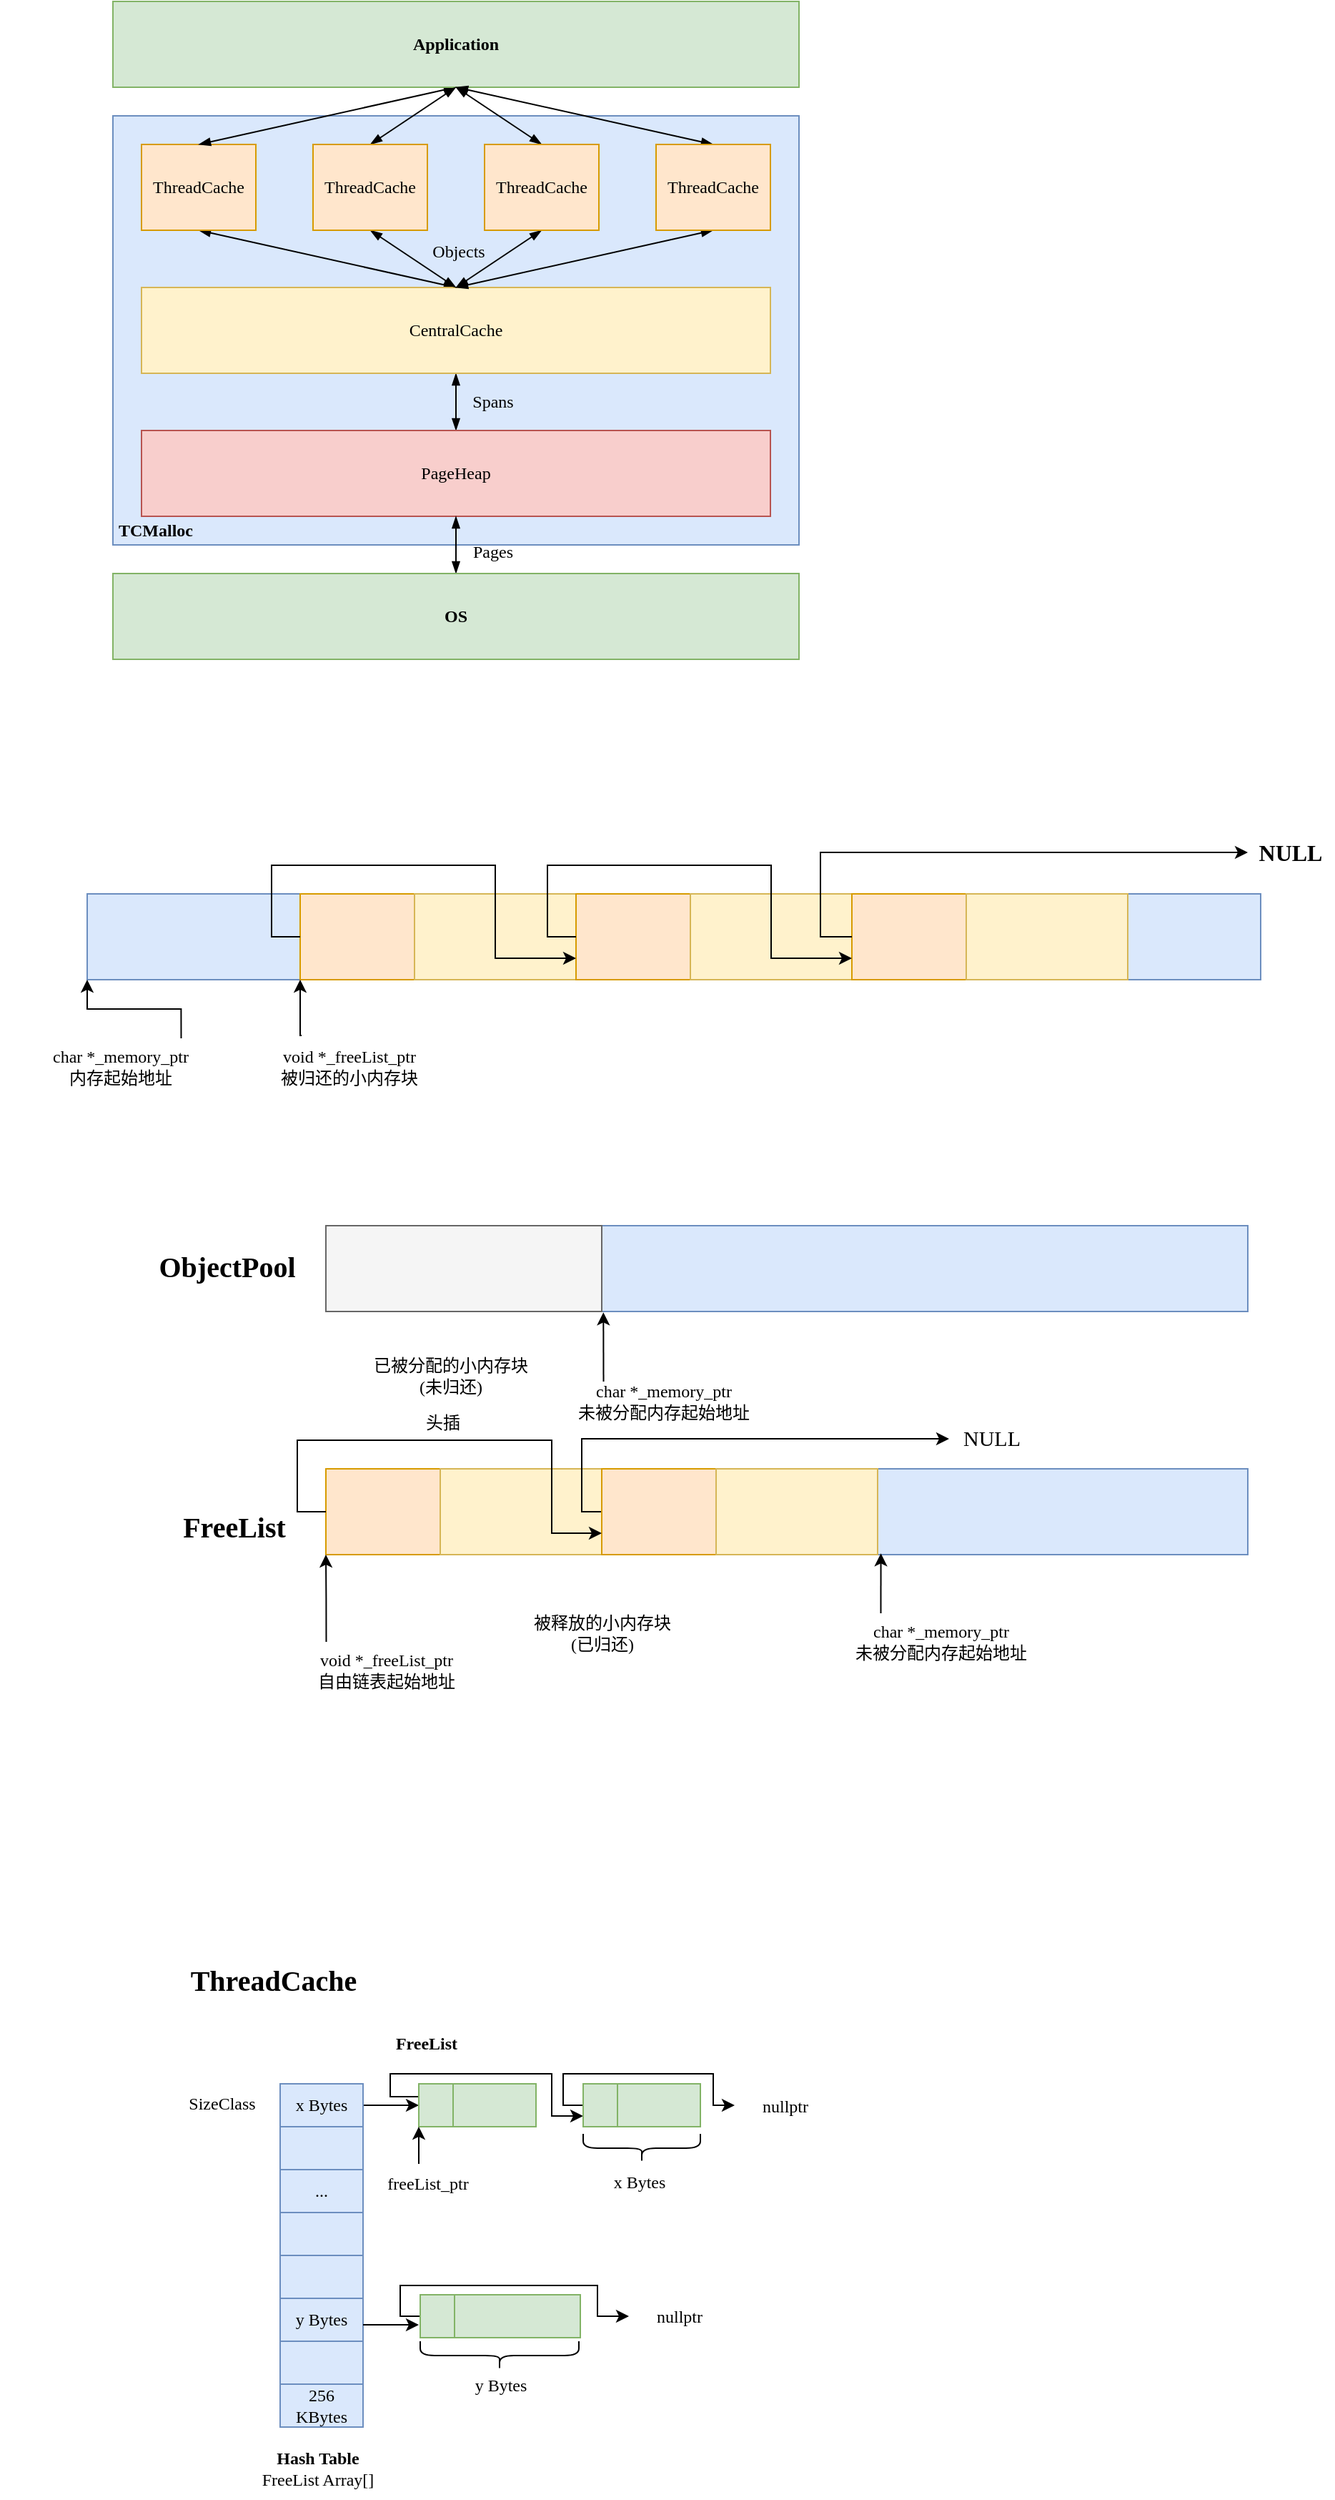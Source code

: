 <mxfile version="23.1.8" type="github" pages="2">
  <diagram name="第 1 页" id="vCILg_Ki7q9bG5vbGijk">
    <mxGraphModel dx="740" dy="376" grid="0" gridSize="10" guides="1" tooltips="1" connect="1" arrows="1" fold="1" page="1" pageScale="1" pageWidth="1654" pageHeight="2336" math="0" shadow="0">
      <root>
        <mxCell id="0" />
        <mxCell id="1" parent="0" />
        <mxCell id="2ix9AT3Dd3sCo8_-2dsp-60" value="" style="rounded=0;whiteSpace=wrap;html=1;fontFamily=Lucida Console;fillColor=#dae8fc;strokeColor=#6c8ebf;" vertex="1" parent="1">
          <mxGeometry x="102" y="724" width="821" height="60" as="geometry" />
        </mxCell>
        <mxCell id="2ix9AT3Dd3sCo8_-2dsp-11" value="" style="rounded=0;whiteSpace=wrap;html=1;fontFamily=Lucida Console;fillColor=#dae8fc;strokeColor=#6c8ebf;" vertex="1" parent="1">
          <mxGeometry x="120" y="180" width="480" height="300" as="geometry" />
        </mxCell>
        <mxCell id="2ix9AT3Dd3sCo8_-2dsp-18" style="rounded=0;orthogonalLoop=1;jettySize=auto;html=1;exitX=0.5;exitY=1;exitDx=0;exitDy=0;entryX=0.5;entryY=0;entryDx=0;entryDy=0;startArrow=blockThin;startFill=1;endArrow=blockThin;endFill=1;" edge="1" parent="1" source="2ix9AT3Dd3sCo8_-2dsp-1" target="2ix9AT3Dd3sCo8_-2dsp-7">
          <mxGeometry relative="1" as="geometry">
            <mxPoint x="240" y="300" as="targetPoint" />
          </mxGeometry>
        </mxCell>
        <mxCell id="2ix9AT3Dd3sCo8_-2dsp-1" value="&lt;font&gt;ThreadCache&lt;/font&gt;" style="rounded=0;whiteSpace=wrap;html=1;fontFamily=Lucida Console;fillColor=#ffe6cc;strokeColor=#d79b00;" vertex="1" parent="1">
          <mxGeometry x="140" y="200" width="80" height="60" as="geometry" />
        </mxCell>
        <mxCell id="2ix9AT3Dd3sCo8_-2dsp-17" style="rounded=0;orthogonalLoop=1;jettySize=auto;html=1;exitX=0.5;exitY=1;exitDx=0;exitDy=0;entryX=0.5;entryY=0;entryDx=0;entryDy=0;startArrow=blockThin;startFill=1;endArrow=blockThin;endFill=1;" edge="1" parent="1" source="2ix9AT3Dd3sCo8_-2dsp-5" target="2ix9AT3Dd3sCo8_-2dsp-1">
          <mxGeometry relative="1" as="geometry" />
        </mxCell>
        <mxCell id="2ix9AT3Dd3sCo8_-2dsp-5" value="&lt;b&gt;Application&lt;/b&gt;" style="rounded=0;whiteSpace=wrap;html=1;fontFamily=Lucida Console;fillColor=#d5e8d4;strokeColor=#82b366;" vertex="1" parent="1">
          <mxGeometry x="120" y="100" width="480" height="60" as="geometry" />
        </mxCell>
        <mxCell id="2ix9AT3Dd3sCo8_-2dsp-23" style="rounded=0;orthogonalLoop=1;jettySize=auto;html=1;exitX=0.5;exitY=1;exitDx=0;exitDy=0;startArrow=blockThin;startFill=1;endArrow=blockThin;endFill=1;" edge="1" parent="1" source="2ix9AT3Dd3sCo8_-2dsp-7">
          <mxGeometry relative="1" as="geometry">
            <mxPoint x="360" y="400" as="targetPoint" />
          </mxGeometry>
        </mxCell>
        <mxCell id="2ix9AT3Dd3sCo8_-2dsp-7" value="CentralCache" style="rounded=0;whiteSpace=wrap;html=1;fontFamily=Lucida Console;fillColor=#fff2cc;strokeColor=#d6b656;" vertex="1" parent="1">
          <mxGeometry x="140" y="300" width="440" height="60" as="geometry" />
        </mxCell>
        <mxCell id="2ix9AT3Dd3sCo8_-2dsp-8" value="PageHeap" style="rounded=0;whiteSpace=wrap;html=1;fontFamily=Lucida Console;fillColor=#f8cecc;strokeColor=#b85450;" vertex="1" parent="1">
          <mxGeometry x="140" y="400" width="440" height="60" as="geometry" />
        </mxCell>
        <mxCell id="2ix9AT3Dd3sCo8_-2dsp-25" style="rounded=0;orthogonalLoop=1;jettySize=auto;html=1;exitX=0.5;exitY=0;exitDx=0;exitDy=0;entryX=0.5;entryY=1;entryDx=0;entryDy=0;startArrow=blockThin;startFill=1;endArrow=blockThin;endFill=1;" edge="1" parent="1" source="2ix9AT3Dd3sCo8_-2dsp-10" target="2ix9AT3Dd3sCo8_-2dsp-8">
          <mxGeometry relative="1" as="geometry" />
        </mxCell>
        <mxCell id="2ix9AT3Dd3sCo8_-2dsp-10" value="&lt;b&gt;OS&lt;/b&gt;" style="rounded=0;whiteSpace=wrap;html=1;fontFamily=Lucida Console;fillColor=#d5e8d4;strokeColor=#82b366;" vertex="1" parent="1">
          <mxGeometry x="120" y="500" width="480" height="60" as="geometry" />
        </mxCell>
        <mxCell id="2ix9AT3Dd3sCo8_-2dsp-19" style="rounded=0;orthogonalLoop=1;jettySize=auto;html=1;exitX=0.5;exitY=1;exitDx=0;exitDy=0;entryX=0.5;entryY=0;entryDx=0;entryDy=0;startArrow=blockThin;startFill=1;endArrow=blockThin;endFill=1;" edge="1" parent="1" source="2ix9AT3Dd3sCo8_-2dsp-14" target="2ix9AT3Dd3sCo8_-2dsp-7">
          <mxGeometry relative="1" as="geometry">
            <mxPoint x="240" y="300" as="targetPoint" />
          </mxGeometry>
        </mxCell>
        <mxCell id="2ix9AT3Dd3sCo8_-2dsp-26" style="rounded=0;orthogonalLoop=1;jettySize=auto;html=1;exitX=0.5;exitY=0;exitDx=0;exitDy=0;entryX=0.5;entryY=1;entryDx=0;entryDy=0;startArrow=blockThin;startFill=1;endArrow=blockThin;endFill=1;" edge="1" parent="1" source="2ix9AT3Dd3sCo8_-2dsp-14" target="2ix9AT3Dd3sCo8_-2dsp-5">
          <mxGeometry relative="1" as="geometry" />
        </mxCell>
        <mxCell id="2ix9AT3Dd3sCo8_-2dsp-14" value="&lt;font&gt;ThreadCache&lt;/font&gt;" style="rounded=0;whiteSpace=wrap;html=1;fontFamily=Lucida Console;fillColor=#ffe6cc;strokeColor=#d79b00;" vertex="1" parent="1">
          <mxGeometry x="260" y="200" width="80" height="60" as="geometry" />
        </mxCell>
        <mxCell id="2ix9AT3Dd3sCo8_-2dsp-20" style="rounded=0;orthogonalLoop=1;jettySize=auto;html=1;exitX=0.5;exitY=1;exitDx=0;exitDy=0;entryX=0.5;entryY=0;entryDx=0;entryDy=0;startArrow=blockThin;startFill=1;endArrow=blockThin;endFill=1;" edge="1" parent="1" source="2ix9AT3Dd3sCo8_-2dsp-15" target="2ix9AT3Dd3sCo8_-2dsp-7">
          <mxGeometry relative="1" as="geometry" />
        </mxCell>
        <mxCell id="2ix9AT3Dd3sCo8_-2dsp-27" style="rounded=0;orthogonalLoop=1;jettySize=auto;html=1;exitX=0.5;exitY=0;exitDx=0;exitDy=0;entryX=0.5;entryY=1;entryDx=0;entryDy=0;startArrow=blockThin;startFill=1;endArrow=blockThin;endFill=1;" edge="1" parent="1" source="2ix9AT3Dd3sCo8_-2dsp-15" target="2ix9AT3Dd3sCo8_-2dsp-5">
          <mxGeometry relative="1" as="geometry" />
        </mxCell>
        <mxCell id="2ix9AT3Dd3sCo8_-2dsp-15" value="&lt;font&gt;ThreadCache&lt;/font&gt;" style="rounded=0;whiteSpace=wrap;html=1;fontFamily=Lucida Console;fillColor=#ffe6cc;strokeColor=#d79b00;" vertex="1" parent="1">
          <mxGeometry x="380" y="200" width="80" height="60" as="geometry" />
        </mxCell>
        <mxCell id="2ix9AT3Dd3sCo8_-2dsp-21" style="rounded=0;orthogonalLoop=1;jettySize=auto;html=1;exitX=0.5;exitY=1;exitDx=0;exitDy=0;startArrow=blockThin;startFill=1;endArrow=blockThin;endFill=1;entryX=0.5;entryY=0;entryDx=0;entryDy=0;" edge="1" parent="1" source="2ix9AT3Dd3sCo8_-2dsp-16" target="2ix9AT3Dd3sCo8_-2dsp-7">
          <mxGeometry relative="1" as="geometry">
            <mxPoint x="480" y="300" as="targetPoint" />
          </mxGeometry>
        </mxCell>
        <mxCell id="2ix9AT3Dd3sCo8_-2dsp-28" style="rounded=0;orthogonalLoop=1;jettySize=auto;html=1;exitX=0.5;exitY=0;exitDx=0;exitDy=0;entryX=0.5;entryY=1;entryDx=0;entryDy=0;startArrow=blockThin;startFill=1;endArrow=blockThin;endFill=1;" edge="1" parent="1" source="2ix9AT3Dd3sCo8_-2dsp-16" target="2ix9AT3Dd3sCo8_-2dsp-5">
          <mxGeometry relative="1" as="geometry" />
        </mxCell>
        <mxCell id="2ix9AT3Dd3sCo8_-2dsp-16" value="&lt;font&gt;ThreadCache&lt;/font&gt;" style="rounded=0;whiteSpace=wrap;html=1;fontFamily=Lucida Console;fillColor=#ffe6cc;strokeColor=#d79b00;" vertex="1" parent="1">
          <mxGeometry x="500" y="200" width="80" height="60" as="geometry" />
        </mxCell>
        <mxCell id="2ix9AT3Dd3sCo8_-2dsp-29" value="&lt;font face=&quot;Lucida Console&quot;&gt;Pages&lt;/font&gt;" style="text;html=1;align=center;verticalAlign=middle;whiteSpace=wrap;rounded=0;" vertex="1" parent="1">
          <mxGeometry x="356" y="465" width="60" height="40" as="geometry" />
        </mxCell>
        <mxCell id="2ix9AT3Dd3sCo8_-2dsp-30" value="&lt;font face=&quot;Lucida Console&quot;&gt;Spans&lt;/font&gt;" style="text;html=1;align=center;verticalAlign=middle;whiteSpace=wrap;rounded=0;" vertex="1" parent="1">
          <mxGeometry x="356" y="365" width="60" height="30" as="geometry" />
        </mxCell>
        <mxCell id="2ix9AT3Dd3sCo8_-2dsp-31" value="&lt;font face=&quot;Lucida Console&quot;&gt;Objects&lt;/font&gt;" style="text;html=1;align=center;verticalAlign=middle;whiteSpace=wrap;rounded=0;" vertex="1" parent="1">
          <mxGeometry x="332" y="260" width="60" height="30" as="geometry" />
        </mxCell>
        <mxCell id="2ix9AT3Dd3sCo8_-2dsp-33" value="&lt;font face=&quot;Lucida Console&quot;&gt;&lt;b&gt;TCMalloc&lt;/b&gt;&lt;/font&gt;" style="text;html=1;align=center;verticalAlign=middle;whiteSpace=wrap;rounded=0;" vertex="1" parent="1">
          <mxGeometry x="120" y="450" width="60" height="40" as="geometry" />
        </mxCell>
        <mxCell id="2ix9AT3Dd3sCo8_-2dsp-35" value="" style="rounded=0;whiteSpace=wrap;html=1;fontFamily=Lucida Console;fillColor=#ffe6cc;strokeColor=#d79b00;" vertex="1" parent="1">
          <mxGeometry x="251" y="724" width="80" height="60" as="geometry" />
        </mxCell>
        <mxCell id="2ix9AT3Dd3sCo8_-2dsp-36" value="" style="rounded=0;whiteSpace=wrap;html=1;fontFamily=Lucida Console;fillColor=#fff2cc;strokeColor=#d6b656;" vertex="1" parent="1">
          <mxGeometry x="331" y="724" width="113" height="60" as="geometry" />
        </mxCell>
        <mxCell id="2ix9AT3Dd3sCo8_-2dsp-37" value="" style="rounded=0;whiteSpace=wrap;html=1;fontFamily=Lucida Console;fillColor=#ffe6cc;strokeColor=#d79b00;" vertex="1" parent="1">
          <mxGeometry x="444" y="724" width="80" height="60" as="geometry" />
        </mxCell>
        <mxCell id="2ix9AT3Dd3sCo8_-2dsp-38" value="" style="rounded=0;whiteSpace=wrap;html=1;fontFamily=Lucida Console;fillColor=#fff2cc;strokeColor=#d6b656;" vertex="1" parent="1">
          <mxGeometry x="524" y="724" width="113" height="60" as="geometry" />
        </mxCell>
        <mxCell id="2ix9AT3Dd3sCo8_-2dsp-39" value="" style="rounded=0;whiteSpace=wrap;html=1;fontFamily=Lucida Console;fillColor=#ffe6cc;strokeColor=#d79b00;" vertex="1" parent="1">
          <mxGeometry x="637" y="724" width="80" height="60" as="geometry" />
        </mxCell>
        <mxCell id="2ix9AT3Dd3sCo8_-2dsp-40" value="" style="rounded=0;whiteSpace=wrap;html=1;fontFamily=Lucida Console;fillColor=#fff2cc;strokeColor=#d6b656;" vertex="1" parent="1">
          <mxGeometry x="717" y="724" width="113" height="60" as="geometry" />
        </mxCell>
        <mxCell id="2ix9AT3Dd3sCo8_-2dsp-43" value="&lt;font size=&quot;1&quot; face=&quot;Lucida Console&quot;&gt;&lt;b style=&quot;font-size: 16px;&quot;&gt;NULL&lt;/b&gt;&lt;/font&gt;" style="text;html=1;align=center;verticalAlign=middle;whiteSpace=wrap;rounded=0;" vertex="1" parent="1">
          <mxGeometry x="914" y="675" width="60" height="40" as="geometry" />
        </mxCell>
        <mxCell id="2ix9AT3Dd3sCo8_-2dsp-53" style="edgeStyle=orthogonalEdgeStyle;rounded=0;orthogonalLoop=1;jettySize=auto;html=1;exitX=0;exitY=0.5;exitDx=0;exitDy=0;entryX=0;entryY=0.75;entryDx=0;entryDy=0;" edge="1" parent="1" source="2ix9AT3Dd3sCo8_-2dsp-35" target="2ix9AT3Dd3sCo8_-2dsp-37">
          <mxGeometry relative="1" as="geometry" />
        </mxCell>
        <mxCell id="2ix9AT3Dd3sCo8_-2dsp-56" style="edgeStyle=orthogonalEdgeStyle;rounded=0;orthogonalLoop=1;jettySize=auto;html=1;exitX=0;exitY=0.5;exitDx=0;exitDy=0;entryX=0;entryY=0.75;entryDx=0;entryDy=0;" edge="1" parent="1" source="2ix9AT3Dd3sCo8_-2dsp-37" target="2ix9AT3Dd3sCo8_-2dsp-39">
          <mxGeometry relative="1" as="geometry" />
        </mxCell>
        <mxCell id="2ix9AT3Dd3sCo8_-2dsp-57" style="edgeStyle=orthogonalEdgeStyle;rounded=0;orthogonalLoop=1;jettySize=auto;html=1;exitX=1;exitY=0.5;exitDx=0;exitDy=0;entryX=0;entryY=0.5;entryDx=0;entryDy=0;" edge="1" parent="1" source="2ix9AT3Dd3sCo8_-2dsp-38" target="2ix9AT3Dd3sCo8_-2dsp-43">
          <mxGeometry relative="1" as="geometry">
            <Array as="points">
              <mxPoint x="615" y="754" />
              <mxPoint x="615" y="695" />
              <mxPoint x="905" y="695" />
            </Array>
          </mxGeometry>
        </mxCell>
        <mxCell id="2ix9AT3Dd3sCo8_-2dsp-59" style="edgeStyle=orthogonalEdgeStyle;rounded=0;orthogonalLoop=1;jettySize=auto;html=1;exitX=0.5;exitY=0;exitDx=0;exitDy=0;entryX=0;entryY=1;entryDx=0;entryDy=0;" edge="1" parent="1" target="2ix9AT3Dd3sCo8_-2dsp-35">
          <mxGeometry relative="1" as="geometry">
            <mxPoint x="252" y="823" as="sourcePoint" />
          </mxGeometry>
        </mxCell>
        <mxCell id="2ix9AT3Dd3sCo8_-2dsp-58" value="&lt;font face=&quot;Lucida Console&quot;&gt;void *_freeList_ptr&lt;/font&gt;&lt;br&gt;&lt;font face=&quot;黑体&quot;&gt;被归还的小内存块&lt;/font&gt;" style="text;html=1;align=center;verticalAlign=middle;whiteSpace=wrap;rounded=0;" vertex="1" parent="1">
          <mxGeometry x="201" y="825" width="169" height="40" as="geometry" />
        </mxCell>
        <mxCell id="2ix9AT3Dd3sCo8_-2dsp-62" style="edgeStyle=orthogonalEdgeStyle;rounded=0;orthogonalLoop=1;jettySize=auto;html=1;exitX=0.75;exitY=0;exitDx=0;exitDy=0;entryX=0;entryY=1;entryDx=0;entryDy=0;" edge="1" parent="1" source="2ix9AT3Dd3sCo8_-2dsp-61" target="2ix9AT3Dd3sCo8_-2dsp-60">
          <mxGeometry relative="1" as="geometry" />
        </mxCell>
        <mxCell id="2ix9AT3Dd3sCo8_-2dsp-61" value="&lt;font face=&quot;Lucida Console&quot;&gt;char *_memory_ptr&lt;/font&gt;&lt;br&gt;&lt;font face=&quot;黑体&quot;&gt;内存起始地址&lt;/font&gt;" style="text;html=1;align=center;verticalAlign=middle;whiteSpace=wrap;rounded=0;" vertex="1" parent="1">
          <mxGeometry x="41" y="825" width="169" height="40" as="geometry" />
        </mxCell>
        <mxCell id="2ix9AT3Dd3sCo8_-2dsp-64" value="" style="rounded=0;whiteSpace=wrap;html=1;fontFamily=Lucida Console;fillColor=#dae8fc;strokeColor=#6c8ebf;" vertex="1" parent="1">
          <mxGeometry x="269" y="956" width="645" height="60" as="geometry" />
        </mxCell>
        <mxCell id="2ix9AT3Dd3sCo8_-2dsp-66" style="rounded=0;orthogonalLoop=1;jettySize=auto;html=1;exitX=0.25;exitY=0;exitDx=0;exitDy=0;entryX=0.301;entryY=1.044;entryDx=0;entryDy=0;entryPerimeter=0;" edge="1" parent="1">
          <mxGeometry relative="1" as="geometry">
            <mxPoint x="463.25" y="1065" as="sourcePoint" />
            <mxPoint x="463.145" y="1016.64" as="targetPoint" />
          </mxGeometry>
        </mxCell>
        <mxCell id="2ix9AT3Dd3sCo8_-2dsp-65" value="&lt;font face=&quot;Lucida Console&quot;&gt;char *_memory_ptr&lt;/font&gt;&lt;br&gt;&lt;font face=&quot;黑体&quot;&gt;未被分配内存起始地址&lt;/font&gt;" style="text;html=1;align=center;verticalAlign=middle;whiteSpace=wrap;rounded=0;" vertex="1" parent="1">
          <mxGeometry x="421" y="1059" width="169" height="40" as="geometry" />
        </mxCell>
        <mxCell id="2ix9AT3Dd3sCo8_-2dsp-71" value="" style="rounded=0;whiteSpace=wrap;html=1;fontFamily=Lucida Console;fillColor=#f5f5f5;strokeColor=#666666;fontColor=#333333;" vertex="1" parent="1">
          <mxGeometry x="269" y="956" width="193" height="60" as="geometry" />
        </mxCell>
        <mxCell id="2ix9AT3Dd3sCo8_-2dsp-72" value="&lt;font face=&quot;黑体&quot;&gt;已被分配的小内存块&lt;br&gt;(未归还)&lt;br&gt;&lt;/font&gt;" style="text;html=1;align=center;verticalAlign=middle;whiteSpace=wrap;rounded=0;" vertex="1" parent="1">
          <mxGeometry x="272" y="1041" width="169" height="40" as="geometry" />
        </mxCell>
        <mxCell id="2ix9AT3Dd3sCo8_-2dsp-74" value="" style="rounded=0;whiteSpace=wrap;html=1;fontFamily=Lucida Console;fillColor=#dae8fc;strokeColor=#6c8ebf;" vertex="1" parent="1">
          <mxGeometry x="269" y="1126" width="645" height="60" as="geometry" />
        </mxCell>
        <mxCell id="2ix9AT3Dd3sCo8_-2dsp-76" value="&lt;font face=&quot;Lucida Console&quot;&gt;char *_memory_ptr&lt;/font&gt;&lt;br&gt;&lt;font face=&quot;黑体&quot;&gt;未被分配内存起始地址&lt;/font&gt;" style="text;html=1;align=center;verticalAlign=middle;whiteSpace=wrap;rounded=0;" vertex="1" parent="1">
          <mxGeometry x="615" y="1227" width="169" height="40" as="geometry" />
        </mxCell>
        <mxCell id="2ix9AT3Dd3sCo8_-2dsp-77" value="" style="rounded=0;whiteSpace=wrap;html=1;fontFamily=Lucida Console;fillColor=#ffe6cc;strokeColor=#d79b00;" vertex="1" parent="1">
          <mxGeometry x="269" y="1126" width="80" height="60" as="geometry" />
        </mxCell>
        <mxCell id="2ix9AT3Dd3sCo8_-2dsp-78" value="" style="rounded=0;whiteSpace=wrap;html=1;fontFamily=Lucida Console;fillColor=#fff2cc;strokeColor=#d6b656;" vertex="1" parent="1">
          <mxGeometry x="349" y="1126" width="113" height="60" as="geometry" />
        </mxCell>
        <mxCell id="2ix9AT3Dd3sCo8_-2dsp-89" style="edgeStyle=orthogonalEdgeStyle;rounded=0;orthogonalLoop=1;jettySize=auto;html=1;exitX=1;exitY=0.5;exitDx=0;exitDy=0;" edge="1" parent="1" target="2ix9AT3Dd3sCo8_-2dsp-88">
          <mxGeometry relative="1" as="geometry">
            <mxPoint x="462" y="1156" as="sourcePoint" />
            <mxPoint x="694.0" y="1101" as="targetPoint" />
            <Array as="points">
              <mxPoint x="448" y="1156" />
              <mxPoint x="448" y="1105" />
            </Array>
          </mxGeometry>
        </mxCell>
        <mxCell id="2ix9AT3Dd3sCo8_-2dsp-79" value="&lt;font face=&quot;黑体&quot;&gt;被释放的小内存块&lt;br&gt;(已归还)&lt;br&gt;&lt;/font&gt;" style="text;html=1;align=center;verticalAlign=middle;whiteSpace=wrap;rounded=0;" vertex="1" parent="1">
          <mxGeometry x="378" y="1221" width="169" height="40" as="geometry" />
        </mxCell>
        <mxCell id="2ix9AT3Dd3sCo8_-2dsp-81" value="" style="rounded=0;whiteSpace=wrap;html=1;fontFamily=Lucida Console;fillColor=#ffe6cc;strokeColor=#d79b00;" vertex="1" parent="1">
          <mxGeometry x="462" y="1126" width="80" height="60" as="geometry" />
        </mxCell>
        <mxCell id="2ix9AT3Dd3sCo8_-2dsp-82" value="" style="rounded=0;whiteSpace=wrap;html=1;fontFamily=Lucida Console;fillColor=#fff2cc;strokeColor=#d6b656;" vertex="1" parent="1">
          <mxGeometry x="542" y="1126" width="113" height="60" as="geometry" />
        </mxCell>
        <mxCell id="2ix9AT3Dd3sCo8_-2dsp-85" style="edgeStyle=orthogonalEdgeStyle;rounded=0;orthogonalLoop=1;jettySize=auto;html=1;exitX=0.25;exitY=0;exitDx=0;exitDy=0;entryX=0;entryY=1;entryDx=0;entryDy=0;" edge="1" parent="1" source="2ix9AT3Dd3sCo8_-2dsp-84" target="2ix9AT3Dd3sCo8_-2dsp-77">
          <mxGeometry relative="1" as="geometry" />
        </mxCell>
        <mxCell id="2ix9AT3Dd3sCo8_-2dsp-84" value="&lt;font face=&quot;Lucida Console&quot;&gt;void *_freeList_ptr&lt;/font&gt;&lt;br&gt;&lt;font face=&quot;黑体&quot;&gt;自由链表起始地址&lt;/font&gt;" style="text;html=1;align=center;verticalAlign=middle;whiteSpace=wrap;rounded=0;" vertex="1" parent="1">
          <mxGeometry x="227" y="1247" width="169" height="40" as="geometry" />
        </mxCell>
        <mxCell id="2ix9AT3Dd3sCo8_-2dsp-86" style="edgeStyle=orthogonalEdgeStyle;rounded=0;orthogonalLoop=1;jettySize=auto;html=1;exitX=0;exitY=0.5;exitDx=0;exitDy=0;entryX=1;entryY=0.75;entryDx=0;entryDy=0;" edge="1" parent="1" source="2ix9AT3Dd3sCo8_-2dsp-77" target="2ix9AT3Dd3sCo8_-2dsp-78">
          <mxGeometry relative="1" as="geometry">
            <Array as="points">
              <mxPoint x="249" y="1156" />
              <mxPoint x="249" y="1106" />
              <mxPoint x="427" y="1106" />
              <mxPoint x="427" y="1171" />
            </Array>
          </mxGeometry>
        </mxCell>
        <mxCell id="2ix9AT3Dd3sCo8_-2dsp-88" value="&lt;font face=&quot;黑体&quot;&gt;&lt;font style=&quot;font-size: 15px;&quot;&gt;NULL&lt;/font&gt;&lt;br&gt;&lt;/font&gt;" style="text;html=1;align=center;verticalAlign=middle;whiteSpace=wrap;rounded=0;" vertex="1" parent="1">
          <mxGeometry x="705" y="1084" width="59.5" height="40" as="geometry" />
        </mxCell>
        <mxCell id="2ix9AT3Dd3sCo8_-2dsp-90" style="rounded=0;orthogonalLoop=1;jettySize=auto;html=1;exitX=0.25;exitY=0;exitDx=0;exitDy=0;entryX=0.602;entryY=0.986;entryDx=0;entryDy=0;entryPerimeter=0;" edge="1" parent="1" source="2ix9AT3Dd3sCo8_-2dsp-76" target="2ix9AT3Dd3sCo8_-2dsp-74">
          <mxGeometry relative="1" as="geometry" />
        </mxCell>
        <mxCell id="2ix9AT3Dd3sCo8_-2dsp-91" value="&lt;font face=&quot;黑体&quot;&gt;头插&lt;br&gt;&lt;/font&gt;" style="text;html=1;align=center;verticalAlign=middle;whiteSpace=wrap;rounded=0;" vertex="1" parent="1">
          <mxGeometry x="330" y="1074" width="42" height="40" as="geometry" />
        </mxCell>
        <mxCell id="2ix9AT3Dd3sCo8_-2dsp-93" value="&lt;font size=&quot;1&quot; face=&quot;Lucida Console&quot;&gt;&lt;b style=&quot;font-size: 20px;&quot;&gt;FreeList&lt;/b&gt;&lt;/font&gt;" style="text;html=1;align=center;verticalAlign=middle;whiteSpace=wrap;rounded=0;" vertex="1" parent="1">
          <mxGeometry x="175" y="1146" width="60" height="40" as="geometry" />
        </mxCell>
        <mxCell id="2ix9AT3Dd3sCo8_-2dsp-94" value="&lt;font size=&quot;1&quot; face=&quot;Lucida Console&quot;&gt;&lt;b style=&quot;font-size: 20px;&quot;&gt;ObjectPool&lt;/b&gt;&lt;/font&gt;" style="text;html=1;align=center;verticalAlign=middle;whiteSpace=wrap;rounded=0;" vertex="1" parent="1">
          <mxGeometry x="170" y="964" width="60" height="40" as="geometry" />
        </mxCell>
        <mxCell id="HaCrzgObacT1Gevzyp2y-17" style="edgeStyle=orthogonalEdgeStyle;rounded=0;orthogonalLoop=1;jettySize=auto;html=1;exitX=0.5;exitY=0;exitDx=0;exitDy=0;entryX=0.5;entryY=1;entryDx=0;entryDy=0;" edge="1" parent="1" source="HaCrzgObacT1Gevzyp2y-2" target="HaCrzgObacT1Gevzyp2y-10">
          <mxGeometry relative="1" as="geometry" />
        </mxCell>
        <mxCell id="HaCrzgObacT1Gevzyp2y-2" value="x Bytes" style="rounded=0;whiteSpace=wrap;html=1;fontFamily=Lucida Console;fillColor=#dae8fc;strokeColor=#6c8ebf;direction=south;" vertex="1" parent="1">
          <mxGeometry x="237" y="1556" width="58" height="30" as="geometry" />
        </mxCell>
        <mxCell id="HaCrzgObacT1Gevzyp2y-3" value="" style="rounded=0;whiteSpace=wrap;html=1;fontFamily=Lucida Console;fillColor=#dae8fc;strokeColor=#6c8ebf;direction=south;" vertex="1" parent="1">
          <mxGeometry x="237" y="1586" width="58" height="30" as="geometry" />
        </mxCell>
        <mxCell id="HaCrzgObacT1Gevzyp2y-4" value="..." style="rounded=0;whiteSpace=wrap;html=1;fontFamily=Lucida Console;fillColor=#dae8fc;strokeColor=#6c8ebf;direction=south;" vertex="1" parent="1">
          <mxGeometry x="237" y="1616" width="58" height="30" as="geometry" />
        </mxCell>
        <mxCell id="HaCrzgObacT1Gevzyp2y-5" value="" style="rounded=0;whiteSpace=wrap;html=1;fontFamily=Lucida Console;fillColor=#dae8fc;strokeColor=#6c8ebf;direction=south;" vertex="1" parent="1">
          <mxGeometry x="237" y="1646" width="58" height="30" as="geometry" />
        </mxCell>
        <mxCell id="HaCrzgObacT1Gevzyp2y-6" value="" style="rounded=0;whiteSpace=wrap;html=1;fontFamily=Lucida Console;fillColor=#dae8fc;strokeColor=#6c8ebf;direction=south;" vertex="1" parent="1">
          <mxGeometry x="237" y="1676" width="58" height="30" as="geometry" />
        </mxCell>
        <mxCell id="HaCrzgObacT1Gevzyp2y-7" value="y Bytes" style="rounded=0;whiteSpace=wrap;html=1;fontFamily=Lucida Console;fillColor=#dae8fc;strokeColor=#6c8ebf;direction=south;" vertex="1" parent="1">
          <mxGeometry x="237" y="1706" width="58" height="30" as="geometry" />
        </mxCell>
        <mxCell id="HaCrzgObacT1Gevzyp2y-8" value="" style="rounded=0;whiteSpace=wrap;html=1;fontFamily=Lucida Console;fillColor=#dae8fc;strokeColor=#6c8ebf;direction=south;" vertex="1" parent="1">
          <mxGeometry x="237" y="1736" width="58" height="30" as="geometry" />
        </mxCell>
        <mxCell id="HaCrzgObacT1Gevzyp2y-9" value="256 KBytes" style="rounded=0;whiteSpace=wrap;html=1;fontFamily=Lucida Console;fillColor=#dae8fc;strokeColor=#6c8ebf;direction=south;" vertex="1" parent="1">
          <mxGeometry x="237" y="1766" width="58" height="30" as="geometry" />
        </mxCell>
        <mxCell id="HaCrzgObacT1Gevzyp2y-14" style="edgeStyle=orthogonalEdgeStyle;rounded=0;orthogonalLoop=1;jettySize=auto;html=1;exitX=0.25;exitY=1;exitDx=0;exitDy=0;entryX=0.75;entryY=1;entryDx=0;entryDy=0;" edge="1" parent="1" source="HaCrzgObacT1Gevzyp2y-10" target="HaCrzgObacT1Gevzyp2y-12">
          <mxGeometry relative="1" as="geometry">
            <Array as="points">
              <mxPoint x="334" y="1565" />
              <mxPoint x="314" y="1565" />
              <mxPoint x="314" y="1549" />
              <mxPoint x="427" y="1549" />
              <mxPoint x="427" y="1579" />
            </Array>
          </mxGeometry>
        </mxCell>
        <mxCell id="HaCrzgObacT1Gevzyp2y-10" value="" style="rounded=0;whiteSpace=wrap;html=1;fontFamily=Lucida Console;fillColor=#d5e8d4;strokeColor=#82b366;direction=south;" vertex="1" parent="1">
          <mxGeometry x="334" y="1556" width="24" height="30" as="geometry" />
        </mxCell>
        <mxCell id="HaCrzgObacT1Gevzyp2y-11" value="" style="rounded=0;whiteSpace=wrap;html=1;fontFamily=Lucida Console;fillColor=#d5e8d4;strokeColor=#82b366;direction=south;" vertex="1" parent="1">
          <mxGeometry x="358" y="1556" width="58" height="30" as="geometry" />
        </mxCell>
        <mxCell id="HaCrzgObacT1Gevzyp2y-16" style="edgeStyle=orthogonalEdgeStyle;rounded=0;orthogonalLoop=1;jettySize=auto;html=1;exitX=0.5;exitY=1;exitDx=0;exitDy=0;" edge="1" parent="1" source="HaCrzgObacT1Gevzyp2y-12" target="HaCrzgObacT1Gevzyp2y-15">
          <mxGeometry relative="1" as="geometry">
            <Array as="points">
              <mxPoint x="435" y="1571" />
              <mxPoint x="435" y="1549" />
              <mxPoint x="540" y="1549" />
              <mxPoint x="540" y="1571" />
            </Array>
          </mxGeometry>
        </mxCell>
        <mxCell id="HaCrzgObacT1Gevzyp2y-12" value="" style="rounded=0;whiteSpace=wrap;html=1;fontFamily=Lucida Console;fillColor=#d5e8d4;strokeColor=#82b366;direction=south;" vertex="1" parent="1">
          <mxGeometry x="449" y="1556" width="24" height="30" as="geometry" />
        </mxCell>
        <mxCell id="HaCrzgObacT1Gevzyp2y-13" value="" style="rounded=0;whiteSpace=wrap;html=1;fontFamily=Lucida Console;fillColor=#d5e8d4;strokeColor=#82b366;direction=south;" vertex="1" parent="1">
          <mxGeometry x="473" y="1556" width="58" height="30" as="geometry" />
        </mxCell>
        <mxCell id="HaCrzgObacT1Gevzyp2y-15" value="&lt;font face=&quot;Lucida Console&quot;&gt;nullptr&lt;/font&gt;" style="text;html=1;align=center;verticalAlign=middle;resizable=0;points=[];autosize=1;strokeColor=none;fillColor=none;" vertex="1" parent="1">
          <mxGeometry x="555" y="1558" width="69" height="27" as="geometry" />
        </mxCell>
        <mxCell id="HaCrzgObacT1Gevzyp2y-18" style="edgeStyle=orthogonalEdgeStyle;rounded=0;orthogonalLoop=1;jettySize=auto;html=1;exitX=0.5;exitY=0;exitDx=0;exitDy=0;entryX=0.5;entryY=1;entryDx=0;entryDy=0;" edge="1" parent="1">
          <mxGeometry relative="1" as="geometry">
            <mxPoint x="295" y="1724.5" as="sourcePoint" />
            <mxPoint x="334" y="1724.5" as="targetPoint" />
          </mxGeometry>
        </mxCell>
        <mxCell id="HaCrzgObacT1Gevzyp2y-22" style="edgeStyle=orthogonalEdgeStyle;rounded=0;orthogonalLoop=1;jettySize=auto;html=1;exitX=0.5;exitY=1;exitDx=0;exitDy=0;" edge="1" parent="1">
          <mxGeometry relative="1" as="geometry">
            <Array as="points">
              <mxPoint x="321" y="1719" />
              <mxPoint x="321" y="1697" />
              <mxPoint x="459" y="1697" />
              <mxPoint x="459" y="1719" />
            </Array>
            <mxPoint x="335" y="1718.5" as="sourcePoint" />
            <mxPoint x="481" y="1718.533" as="targetPoint" />
          </mxGeometry>
        </mxCell>
        <mxCell id="HaCrzgObacT1Gevzyp2y-23" value="" style="rounded=0;whiteSpace=wrap;html=1;fontFamily=Lucida Console;fillColor=#d5e8d4;strokeColor=#82b366;direction=south;" vertex="1" parent="1">
          <mxGeometry x="335" y="1703.5" width="24" height="30" as="geometry" />
        </mxCell>
        <mxCell id="HaCrzgObacT1Gevzyp2y-24" value="" style="rounded=0;whiteSpace=wrap;html=1;fontFamily=Lucida Console;fillColor=#d5e8d4;strokeColor=#82b366;direction=south;" vertex="1" parent="1">
          <mxGeometry x="359" y="1703.5" width="88" height="30" as="geometry" />
        </mxCell>
        <mxCell id="HaCrzgObacT1Gevzyp2y-25" value="&lt;font face=&quot;Lucida Console&quot;&gt;nullptr&lt;/font&gt;" style="text;html=1;align=center;verticalAlign=middle;resizable=0;points=[];autosize=1;strokeColor=none;fillColor=none;" vertex="1" parent="1">
          <mxGeometry x="481" y="1705.5" width="69" height="27" as="geometry" />
        </mxCell>
        <mxCell id="HaCrzgObacT1Gevzyp2y-27" value="&lt;font face=&quot;Lucida Console&quot;&gt;&lt;b&gt;Hash Table&lt;/b&gt;&lt;br&gt;FreeList Array[]&lt;/font&gt;" style="text;html=1;align=center;verticalAlign=middle;resizable=0;points=[];autosize=1;strokeColor=none;fillColor=none;" vertex="1" parent="1">
          <mxGeometry x="196" y="1804" width="134" height="42" as="geometry" />
        </mxCell>
        <mxCell id="HaCrzgObacT1Gevzyp2y-29" style="edgeStyle=orthogonalEdgeStyle;rounded=0;orthogonalLoop=1;jettySize=auto;html=1;entryX=1;entryY=1;entryDx=0;entryDy=0;" edge="1" parent="1" source="HaCrzgObacT1Gevzyp2y-28" target="HaCrzgObacT1Gevzyp2y-10">
          <mxGeometry relative="1" as="geometry" />
        </mxCell>
        <mxCell id="HaCrzgObacT1Gevzyp2y-28" value="&lt;font face=&quot;Lucida Console&quot;&gt;&amp;nbsp; &amp;nbsp; freeList_ptr&lt;/font&gt;" style="text;html=1;align=center;verticalAlign=middle;resizable=0;points=[];autosize=1;strokeColor=none;fillColor=none;" vertex="1" parent="1">
          <mxGeometry x="267" y="1612" width="134" height="27" as="geometry" />
        </mxCell>
        <mxCell id="HaCrzgObacT1Gevzyp2y-30" value="&lt;font style=&quot;font-size: 20px;&quot; face=&quot;Lucida Console&quot;&gt;&lt;b&gt;ThreadCache&lt;/b&gt;&lt;/font&gt;" style="text;html=1;align=center;verticalAlign=middle;resizable=0;points=[];autosize=1;strokeColor=none;fillColor=none;" vertex="1" parent="1">
          <mxGeometry x="154" y="1465" width="155" height="36" as="geometry" />
        </mxCell>
        <mxCell id="HaCrzgObacT1Gevzyp2y-31" value="" style="shape=curlyBracket;whiteSpace=wrap;html=1;rounded=1;flipH=1;labelPosition=right;verticalLabelPosition=middle;align=left;verticalAlign=middle;direction=north;" vertex="1" parent="1">
          <mxGeometry x="449" y="1591" width="82" height="20" as="geometry" />
        </mxCell>
        <mxCell id="HaCrzgObacT1Gevzyp2y-32" value="&lt;font face=&quot;Lucida Console&quot;&gt;x Bytes&lt;/font&gt;" style="text;html=1;align=center;verticalAlign=middle;resizable=0;points=[];autosize=1;strokeColor=none;fillColor=none;" vertex="1" parent="1">
          <mxGeometry x="453" y="1611" width="69" height="27" as="geometry" />
        </mxCell>
        <mxCell id="HaCrzgObacT1Gevzyp2y-33" value="" style="shape=curlyBracket;whiteSpace=wrap;html=1;rounded=1;flipH=1;labelPosition=right;verticalLabelPosition=middle;align=left;verticalAlign=middle;direction=north;" vertex="1" parent="1">
          <mxGeometry x="335" y="1736" width="111" height="20" as="geometry" />
        </mxCell>
        <mxCell id="HaCrzgObacT1Gevzyp2y-34" value="&lt;font face=&quot;Lucida Console&quot;&gt;y Bytes&lt;/font&gt;" style="text;html=1;align=center;verticalAlign=middle;resizable=0;points=[];autosize=1;strokeColor=none;fillColor=none;" vertex="1" parent="1">
          <mxGeometry x="356" y="1753" width="69" height="27" as="geometry" />
        </mxCell>
        <mxCell id="HaCrzgObacT1Gevzyp2y-37" value="&lt;font face=&quot;Lucida Console&quot;&gt;&lt;b&gt;FreeList&lt;/b&gt;&lt;/font&gt;" style="text;html=1;align=center;verticalAlign=middle;resizable=0;points=[];autosize=1;strokeColor=none;fillColor=none;" vertex="1" parent="1">
          <mxGeometry x="300" y="1514" width="78" height="27" as="geometry" />
        </mxCell>
        <mxCell id="HaCrzgObacT1Gevzyp2y-38" value="&lt;font face=&quot;Lucida Console&quot;&gt;SizeClass&lt;/font&gt;" style="text;html=1;align=center;verticalAlign=middle;resizable=0;points=[];autosize=1;strokeColor=none;fillColor=none;" vertex="1" parent="1">
          <mxGeometry x="154" y="1556" width="83" height="27" as="geometry" />
        </mxCell>
      </root>
    </mxGraphModel>
  </diagram>
  <diagram id="xthiHfR-xUb02Qm0atG0" name="第 2 页">
    <mxGraphModel dx="721" dy="322" grid="0" gridSize="10" guides="1" tooltips="1" connect="1" arrows="1" fold="1" page="1" pageScale="1" pageWidth="1654" pageHeight="2336" math="0" shadow="0">
      <root>
        <mxCell id="0" />
        <mxCell id="1" parent="0" />
      </root>
    </mxGraphModel>
  </diagram>
</mxfile>
